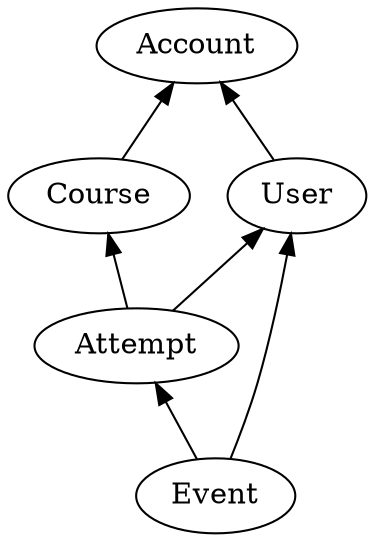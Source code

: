 digraph schema {
    rankdir=BT;
    account [label="Account" shape="oval"];
    attempt [label="Attempt" shape="oval"];
    course [label="Course" shape="oval"];
    event [label="Event" shape="oval"];
    user [label="User" shape="oval"];

    course, user -> account
    attempt -> course, user
    event -> attempt, user
}